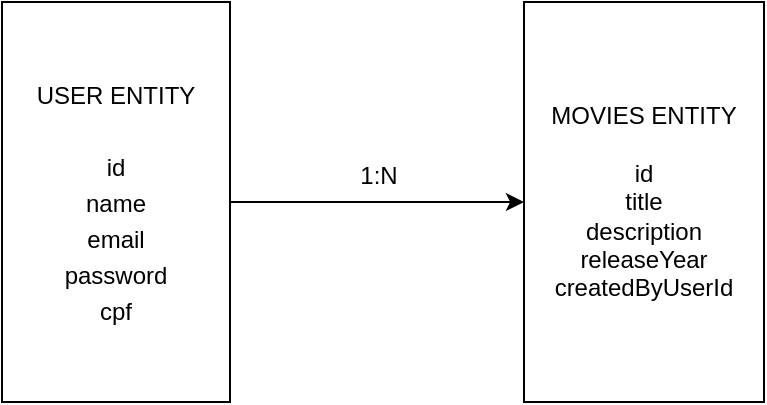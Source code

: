 <mxfile>
    <diagram id="EDxq3SYH4aW6iHuROYLB" name="Página-1">
        <mxGraphModel dx="736" dy="290" grid="0" gridSize="10" guides="1" tooltips="1" connect="1" arrows="1" fold="1" page="1" pageScale="1" pageWidth="827" pageHeight="1169" math="0" shadow="0">
            <root>
                <mxCell id="0"/>
                <mxCell id="1" parent="0"/>
                <mxCell id="4" style="edgeStyle=none;html=1;entryX=0;entryY=0.5;entryDx=0;entryDy=0;" parent="1" source="2" target="3" edge="1">
                    <mxGeometry relative="1" as="geometry"/>
                </mxCell>
                <mxCell id="2" value="&lt;p style=&quot;line-height: 0.5&quot;&gt;USER ENTITY&lt;/p&gt;&lt;p style=&quot;line-height: 0.5&quot;&gt;&lt;br&gt;&lt;/p&gt;&lt;p style=&quot;line-height: 0.5&quot;&gt;id&lt;/p&gt;&lt;p style=&quot;line-height: 0.5&quot;&gt;name&lt;/p&gt;&lt;p style=&quot;line-height: 0.5&quot;&gt;email&lt;/p&gt;&lt;p style=&quot;line-height: 0.5&quot;&gt;password&lt;/p&gt;&lt;p style=&quot;line-height: 0.5&quot;&gt;cpf&lt;/p&gt;" style="rounded=0;whiteSpace=wrap;html=1;align=center;" parent="1" vertex="1">
                    <mxGeometry x="47" y="133" width="114" height="200" as="geometry"/>
                </mxCell>
                <mxCell id="3" value="MOVIES ENTITY&lt;br&gt;&lt;br&gt;id&lt;br&gt;title&lt;br&gt;description&lt;br&gt;releaseYear&lt;br&gt;createdByUserId&lt;br&gt;" style="whiteSpace=wrap;html=1;" parent="1" vertex="1">
                    <mxGeometry x="308" y="133" width="120" height="200" as="geometry"/>
                </mxCell>
                <mxCell id="5" value="1:N" style="text;html=1;align=center;verticalAlign=middle;resizable=0;points=[];autosize=1;strokeColor=none;fillColor=none;" parent="1" vertex="1">
                    <mxGeometry x="220" y="211" width="29" height="18" as="geometry"/>
                </mxCell>
            </root>
        </mxGraphModel>
    </diagram>
</mxfile>